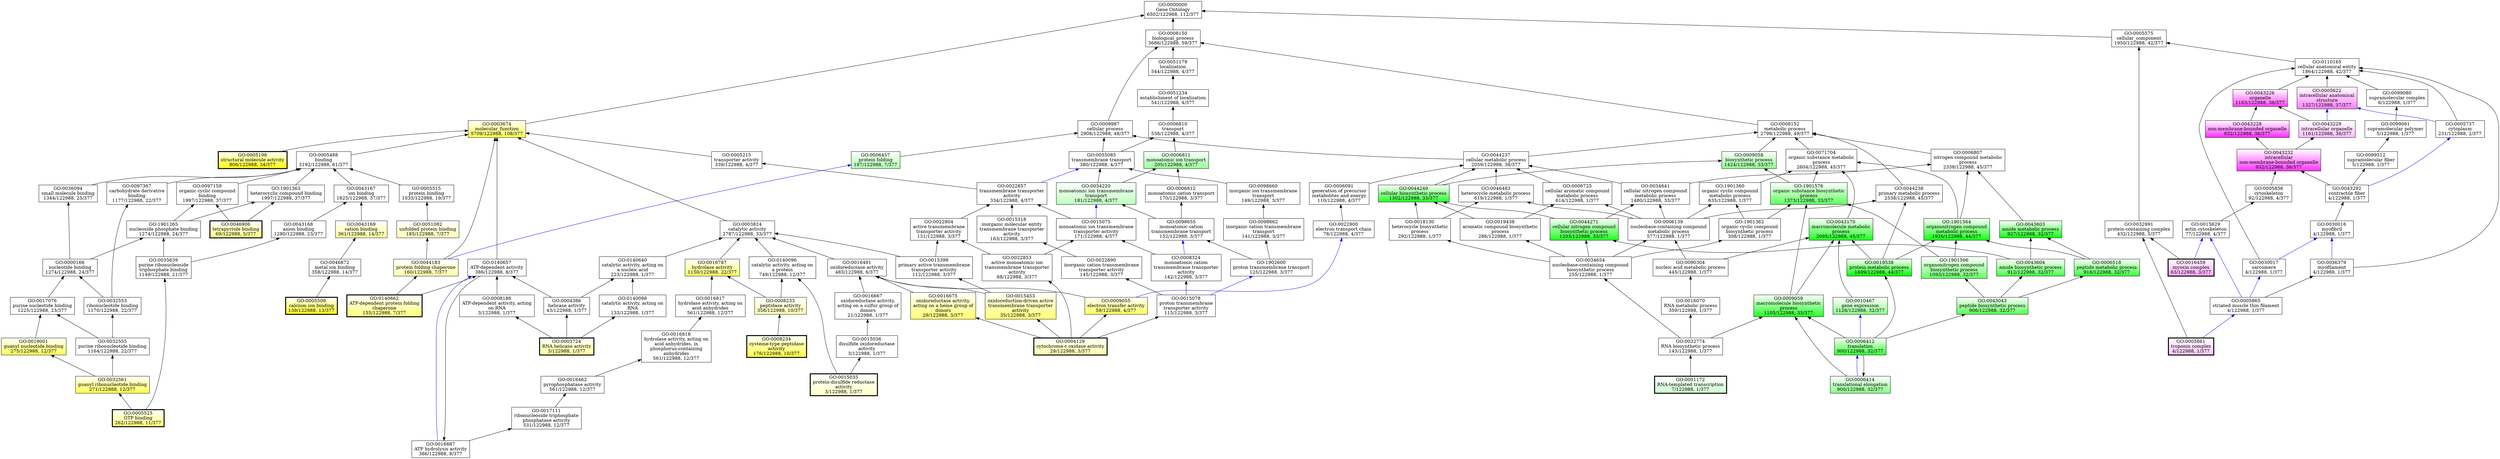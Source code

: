 /* Generated with Ontologizer 2.1 build 20160628-1269 */
digraph G {nodesep=0.4;
GO_0000000[shape="box",label="GO:0000000\nGene Ontology\n6502/122988, 112/377"];
GO_0009987[shape="box",label="GO:0009987\ncellular process\n2908/122988, 48/377"];
GO_0032774[shape="box",label="GO:0032774\nRNA biosynthetic process\n143/122988, 1/377"];
GO_0099081[shape="box",label="GO:0099081\nsupramolecular polymer\n5/122988, 1/377"];
GO_0099080[shape="box",label="GO:0099080\nsupramolecular complex\n6/122988, 1/377"];
GO_0006412[shape="box",label="GO:0006412\ntranslation\n900/122988, 32/377",gradientangle=270,style="filled",fillcolor="white:0.333333,0.812766,1.000000"];
GO_0015629[shape="box",label="GO:0015629\nactin cytoskeleton\n77/122988, 4/377"];
GO_0006414[shape="box",label="GO:0006414\ntranslational elongation\n900/122988, 32/377",gradientangle=270,style="filled",fillcolor="white:0.333333,0.472340,1.000000"];
GO_0022804[shape="box",label="GO:0022804\nactive transmembrane\ntransporter activity\n131/122988, 3/377"];
GO_1901576[shape="box",label="GO:1901576\norganic substance biosynthetic\nprocess\n1373/122988, 33/377",gradientangle=270,style="filled",fillcolor="white:0.333333,0.625532,1.000000"];
GO_1902600[shape="box",label="GO:1902600\nproton transmembrane transport\n125/122988, 3/377"];
GO_0046872[shape="box",label="GO:0046872\nmetal ion binding\n358/122988, 14/377"];
GO_0071704[shape="box",label="GO:0071704\norganic substance metabolic\nprocess\n2604/122988, 45/377"];
GO_0036379[shape="box",label="GO:0036379\nmyofilament\n4/122988, 1/377"];
GO_0016667[shape="box",label="GO:0016667\noxidoreductase activity,\nacting on a sulfur group of\ndonors\n21/122988, 1/377"];
GO_0043292[shape="box",label="GO:0043292\ncontractile fiber\n4/122988, 1/377"];
GO_0004129[shape="box",label="GO:0004129\ncytochrome-c oxidase activity\n29/122988, 3/377",gradientangle=270,style="filled,setlinewidth(3)",fillcolor="white:0.166667,0.353191,1.000000"];
GO_0004386[shape="box",label="GO:0004386\nhelicase activity\n43/122988, 1/377"];
GO_0051234[shape="box",label="GO:0051234\nestablishment of localization\n541/122988, 4/377"];
GO_0043043[shape="box",label="GO:0043043\npeptide biosynthetic process\n906/122988, 32/377",gradientangle=270,style="filled",fillcolor="white:0.333333,0.659574,1.000000"];
GO_0016675[shape="box",label="GO:0016675\noxidoreductase activity,\nacting on a heme group of\ndonors\n29/122988, 3/377",gradientangle=270,style="filled",fillcolor="white:0.166667,0.574468,1.000000"];
GO_0015399[shape="box",label="GO:0015399\nprimary active transmembrane\ntransporter activity\n112/122988, 3/377"];
GO_0032553[shape="box",label="GO:0032553\nribonucleotide binding\n1170/122988, 22/377"];
GO_0008233[shape="box",label="GO:0008233\npeptidase activity\n358/122988, 10/377",gradientangle=270,style="filled",fillcolor="white:0.166667,0.302128,1.000000"];
GO_0008234[shape="box",label="GO:0008234\ncysteine-type peptidase\nactivity\n176/122988, 10/377",gradientangle=270,style="filled,setlinewidth(3)",fillcolor="white:0.166667,0.761702,1.000000"];
GO_0032555[shape="box",label="GO:0032555\npurine ribonucleotide binding\n1164/122988, 22/377"];
GO_1901360[shape="box",label="GO:1901360\norganic cyclic compound\nmetabolic process\n635/122988, 1/377"];
GO_0055085[shape="box",label="GO:0055085\ntransmembrane transport\n380/122988, 4/377"];
GO_1901363[shape="box",label="GO:1901363\nheterocyclic compound binding\n1997/122988, 37/377"];
GO_1901362[shape="box",label="GO:1901362\norganic cyclic compound\nbiosynthetic process\n308/122988, 1/377"];
GO_0032561[shape="box",label="GO:0032561\nguanyl ribonucleotide binding\n271/122988, 12/377",gradientangle=270,style="filled",fillcolor="white:0.166667,0.710638,1.000000"];
GO_0035639[shape="box",label="GO:0035639\npurine ribonucleoside\ntriphosphate binding\n1149/122988, 21/377"];
GO_0019001[shape="box",label="GO:0019001\nguanyl nucleotide binding\n275/122988, 12/377",gradientangle=270,style="filled",fillcolor="white:0.166667,0.676596,1.000000"];
GO_0006457[shape="box",label="GO:0006457\nprotein folding\n187/122988, 7/377",gradientangle=270,style="filled",fillcolor="white:0.333333,0.319149,1.000000"];
GO_0046906[shape="box",label="GO:0046906\ntetrapyrrole binding\n69/122988, 5/377",gradientangle=270,style="filled,setlinewidth(3)",fillcolor="white:0.166667,0.489362,1.000000"];
GO_0140098[shape="box",label="GO:0140098\ncatalytic activity, acting on\nRNA\n133/122988, 1/377"];
GO_0030016[shape="box",label="GO:0030016\nmyofibril\n4/122988, 1/377"];
GO_0030017[shape="box",label="GO:0030017\nsarcomere\n4/122988, 1/377"];
GO_0140096[shape="box",label="GO:0140096\ncatalytic activity, acting on\na protein\n749/122988, 12/377"];
GO_0006725[shape="box",label="GO:0006725\ncellular aromatic compound\nmetabolic process\n614/122988, 1/377"];
GO_0022853[shape="box",label="GO:0022853\nactive monoatomic ion\ntransmembrane transporter\nactivity\n68/122988, 3/377"];
GO_0022857[shape="box",label="GO:0022857\ntransmembrane transporter\nactivity\n334/122988, 4/377"];
GO_0016459[shape="box",label="GO:0016459\nmyosin complex\n63/122988, 3/377",gradientangle=270,style="filled,setlinewidth(3)",fillcolor="white:0.833333,0.370213,1.000000"];
GO_0016462[shape="box",label="GO:0016462\npyrophosphatase activity\n561/122988, 12/377"];
GO_0005198[shape="box",label="GO:0005198\nstructural molecule activity\n806/122988, 34/377",gradientangle=270,style="filled,setlinewidth(3)",fillcolor="white:0.166667,0.965957,1.000000"];
GO_0034641[shape="box",label="GO:0034641\ncellular nitrogen compound\nmetabolic process\n1480/122988, 33/377"];
GO_0019538[shape="box",label="GO:0019538\nprotein metabolic process\n1699/122988, 44/377",gradientangle=270,style="filled",fillcolor="white:0.333333,0.982979,1.000000"];
GO_0043603[shape="box",label="GO:0043603\namide metabolic process\n927/122988, 32/377",gradientangle=270,style="filled",fillcolor="white:0.333333,0.948936,1.000000"];
GO_0110165[shape="box",label="GO:0110165\ncellular anatomical entity\n1864/122988, 42/377"];
GO_0043604[shape="box",label="GO:0043604\namide biosynthetic process\n912/122988, 32/377",gradientangle=270,style="filled",fillcolor="white:0.333333,0.727660,1.000000"];
GO_0097367[shape="box",label="GO:0097367\ncarbohydrate derivative\nbinding\n1177/122988, 22/377"];
GO_0003674[shape="box",label="GO:0003674\nmolecular_function\n5709/122988, 108/377",gradientangle=270,style="filled",fillcolor="white:0.166667,0.693617,1.000000"];
GO_0015453[shape="box",label="GO:0015453\noxidoreduction-driven active\ntransmembrane transporter\nactivity\n35/122988, 3/377",gradientangle=270,style="filled",fillcolor="white:0.166667,0.557447,1.000000"];
GO_0034654[shape="box",label="GO:0034654\nnucleobase-containing compound\nbiosynthetic process\n255/122988, 1/377"];
GO_0098655[shape="box",label="GO:0098655\nmonoatomic cation\ntransmembrane transport\n152/122988, 3/377"];
GO_0005215[shape="box",label="GO:0005215\ntransporter activity\n339/122988, 4/377"];
GO_0009055[shape="box",label="GO:0009055\nelectron transfer activity\n59/122988, 4/377",gradientangle=270,style="filled",fillcolor="white:0.166667,0.642553,1.000000"];
GO_0009058[shape="box",label="GO:0009058\nbiosynthetic process\n1424/122988, 33/377",gradientangle=270,style="filled",fillcolor="white:0.333333,0.438298,1.000000"];
GO_0140640[shape="box",label="GO:0140640\ncatalytic activity, acting on\na nucleic acid\n223/122988, 1/377"];
GO_0009059[shape="box",label="GO:0009059\nmacromolecule biosynthetic\nprocess\n1105/122988, 33/377",gradientangle=270,style="filled",fillcolor="white:0.333333,0.863830,1.000000"];
GO_0098660[shape="box",label="GO:0098660\ninorganic ion transmembrane\ntransport\n149/122988, 3/377"];
GO_0098662[shape="box",label="GO:0098662\ninorganic cation transmembrane\ntransport\n141/122988, 3/377"];
GO_0005737[shape="box",label="GO:0005737\ncytoplasm\n231/122988, 2/377"];
GO_0022890[shape="box",label="GO:0022890\ninorganic cation transmembrane\ntransporter activity\n145/122988, 3/377"];
GO_0016491[shape="box",label="GO:0016491\noxidoreductase activity\n483/122988, 6/377"];
GO_0005488[shape="box",label="GO:0005488\nbinding\n3192/122988, 61/377"];
GO_0140657[shape="box",label="GO:0140657\nATP-dependent activity\n386/122988, 8/377"];
GO_0022900[shape="box",label="GO:0022900\nelectron transport chain\n78/122988, 4/377"];
GO_0140662[shape="box",label="GO:0140662\nATP-dependent protein folding\nchaperone\n155/122988, 7/377",gradientangle=270,style="filled,setlinewidth(3)",fillcolor="white:0.166667,0.523404,1.000000"];
GO_0006518[shape="box",label="GO:0006518\npeptide metabolic process\n916/122988, 32/377",gradientangle=270,style="filled",fillcolor="white:0.333333,0.778723,1.000000"];
GO_0008324[shape="box",label="GO:0008324\nmonoatomic cation\ntransmembrane transporter\nactivity\n142/122988, 3/377"];
GO_0005509[shape="box",label="GO:0005509\ncalcium ion binding\n139/122988, 13/377",gradientangle=270,style="filled,setlinewidth(3)",fillcolor="white:0.166667,0.914894,1.000000"];
GO_0097159[shape="box",label="GO:0097159\norganic cyclic compound\nbinding\n1997/122988, 37/377"];
GO_0051082[shape="box",label="GO:0051082\nunfolded protein binding\n185/122988, 7/377",gradientangle=270,style="filled",fillcolor="white:0.166667,0.285106,1.000000"];
GO_0005515[shape="box",label="GO:0005515\nprotein binding\n1033/122988, 19/377"];
GO_0003724[shape="box",label="GO:0003724\nRNA helicase activity\n3/122988, 1/377",gradientangle=270,style="filled,setlinewidth(3)",fillcolor="white:0.166667,0.421277,1.000000"];
GO_0016787[shape="box",label="GO:0016787\nhydrolase activity\n1150/122988, 22/377",gradientangle=270,style="filled",fillcolor="white:0.166667,0.608511,1.000000"];
GO_0046483[shape="box",label="GO:0046483\nheterocycle metabolic process\n619/122988, 1/377"];
GO_0001172[shape="box",label="GO:0001172\nRNA-templated transcription\n7/122988, 1/377",gradientangle=270,style="filled,setlinewidth(3)",fillcolor="white:0.333333,0.200000,1.000000"];
GO_0005525[shape="box",label="GO:0005525\nGTP binding\n262/122988, 11/377",gradientangle=270,style="filled,setlinewidth(3)",fillcolor="white:0.166667,0.540426,1.000000"];
GO_0006807[shape="box",label="GO:0006807\nnitrogen compound metabolic\nprocess\n2338/122988, 45/377"];
GO_0044183[shape="box",label="GO:0044183\nprotein folding chaperone\n160/122988, 7/377",gradientangle=270,style="filled",fillcolor="white:0.166667,0.336170,1.000000"];
GO_0006810[shape="box",label="GO:0006810\ntransport\n538/122988, 4/377"];
GO_0006811[shape="box",label="GO:0006811\nmonoatomic ion transport\n205/122988, 4/377",gradientangle=270,style="filled",fillcolor="white:0.333333,0.404255,1.000000"];
GO_0006812[shape="box",label="GO:0006812\nmonoatomic cation transport\n170/122988, 3/377"];
GO_0043167[shape="box",label="GO:0043167\nion binding\n1625/122988, 37/377"];
GO_0043168[shape="box",label="GO:0043168\nanion binding\n1280/122988, 23/377"];
GO_0043169[shape="box",label="GO:0043169\ncation binding\n361/122988, 14/377",gradientangle=270,style="filled",fillcolor="white:0.166667,0.387234,1.000000"];
GO_0043170[shape="box",label="GO:0043170\nmacromolecule metabolic\nprocess\n2095/122988, 45/377",gradientangle=270,style="filled",fillcolor="white:0.333333,0.897872,1.000000"];
GO_0000166[shape="box",label="GO:0000166\nnucleotide binding\n1274/122988, 24/377"];
GO_0034220[shape="box",label="GO:0034220\nmonoatomic ion transmembrane\ntransport\n181/122988, 4/377",gradientangle=270,style="filled",fillcolor="white:0.333333,0.251064,1.000000"];
GO_0016817[shape="box",label="GO:0016817\nhydrolase activity, acting on\nacid anhydrides\n561/122988, 12/377"];
GO_0016818[shape="box",label="GO:0016818\nhydrolase activity, acting on\nacid anhydrides, in\nphosphorus-containing\nanhydrides\n561/122988, 12/377"];
GO_0017076[shape="box",label="GO:0017076\npurine nucleotide binding\n1225/122988, 23/377"];
GO_0099512[shape="box",label="GO:0099512\nsupramolecular fiber\n5/122988, 1/377"];
GO_0015035[shape="box",label="GO:0015035\nprotein-disulfide reductase\nactivity\n3/122988, 1/377",gradientangle=270,style="filled,setlinewidth(3)",fillcolor="white:0.166667,0.217021,1.000000"];
GO_0015036[shape="box",label="GO:0015036\ndisulfide oxidoreductase\nactivity\n3/122988, 1/377"];
GO_0090304[shape="box",label="GO:0090304\nnucleic acid metabolic process\n445/122988, 1/377"];
GO_0016070[shape="box",label="GO:0016070\nRNA metabolic process\n359/122988, 1/377"];
GO_0005575[shape="box",label="GO:0005575\ncellular_component\n1950/122988, 42/377"];
GO_0006091[shape="box",label="GO:0006091\ngeneration of precursor\nmetabolites and energy\n110/122988, 4/377"];
GO_1901265[shape="box",label="GO:1901265\nnucleoside phosphate binding\n1274/122988, 24/377"];
GO_0044237[shape="box",label="GO:0044237\ncellular metabolic process\n2059/122988, 38/377"];
GO_0044238[shape="box",label="GO:0044238\nprimary metabolic process\n2538/122988, 45/377"];
GO_0018130[shape="box",label="GO:0018130\nheterocycle biosynthetic\nprocess\n292/122988, 1/377"];
GO_0008150[shape="box",label="GO:0008150\nbiological_process\n3686/122988, 59/377"];
GO_0015318[shape="box",label="GO:0015318\ninorganic molecular entity\ntransmembrane transporter\nactivity\n163/122988, 3/377"];
GO_0017111[shape="box",label="GO:0017111\nribonucleoside triphosphate\nphosphatase activity\n531/122988, 12/377"];
GO_0008152[shape="box",label="GO:0008152\nmetabolic process\n2798/122988, 49/377"];
GO_0044249[shape="box",label="GO:0044249\ncellular biosynthetic process\n1302/122988, 33/377",gradientangle=270,style="filled",fillcolor="white:0.333333,0.846808,1.000000"];
GO_0043226[shape="box",label="GO:0043226\norganelle\n1163/122988, 36/377",gradientangle=270,style="filled",fillcolor="white:0.833333,0.744681,1.000000"];
GO_0043228[shape="box",label="GO:0043228\nnon-membrane-bounded organelle\n932/122988, 36/377",gradientangle=270,style="filled",fillcolor="white:0.833333,0.829787,1.000000"];
GO_0043229[shape="box",label="GO:0043229\nintracellular organelle\n1161/122988, 36/377",gradientangle=270,style="filled",fillcolor="white:0.833333,0.268085,1.000000"];
GO_0032991[shape="box",label="GO:0032991\nprotein-containing complex\n432/122988, 5/377"];
GO_0005856[shape="box",label="GO:0005856\ncytoskeleton\n92/122988, 4/377"];
GO_0043232[shape="box",label="GO:0043232\nintracellular\nnon-membrane-bounded organelle\n932/122988, 36/377",gradientangle=270,style="filled",fillcolor="white:0.833333,0.795745,1.000000"];
GO_1901564[shape="box",label="GO:1901564\norganonitrogen compound\nmetabolic process\n1926/122988, 44/377",gradientangle=270,style="filled",fillcolor="white:0.333333,0.931915,1.000000"];
GO_0010467[shape="box",label="GO:0010467\ngene expression\n1128/122988, 32/377",gradientangle=270,style="filled",fillcolor="white:0.333333,0.455319,1.000000"];
GO_1901566[shape="box",label="GO:1901566\norganonitrogen compound\nbiosynthetic process\n1093/122988, 32/377",gradientangle=270,style="filled",fillcolor="white:0.333333,0.591489,1.000000"];
GO_0015075[shape="box",label="GO:0015075\nmonoatomic ion transmembrane\ntransporter activity\n171/122988, 4/377"];
GO_0005861[shape="box",label="GO:0005861\ntroponin complex\n4/122988, 1/377",gradientangle=270,style="filled,setlinewidth(3)",fillcolor="white:0.833333,0.234043,1.000000"];
GO_0015078[shape="box",label="GO:0015078\nproton transmembrane\ntransporter activity\n115/122988, 3/377"];
GO_0005865[shape="box",label="GO:0005865\nstriated muscle thin filament\n4/122988, 1/377"];
GO_0051179[shape="box",label="GO:0051179\nlocalization\n544/122988, 4/377"];
GO_0019438[shape="box",label="GO:0019438\naromatic compound biosynthetic\nprocess\n286/122988, 1/377"];
GO_0044271[shape="box",label="GO:0044271\ncellular nitrogen compound\nbiosynthetic process\n1203/122988, 33/377",gradientangle=270,style="filled",fillcolor="white:0.333333,0.880851,1.000000"];
GO_0003824[shape="box",label="GO:0003824\ncatalytic activity\n2787/122988, 33/377"];
GO_0005622[shape="box",label="GO:0005622\nintracellular anatomical\nstructure\n1327/122988, 37/377",gradientangle=270,style="filled",fillcolor="white:0.833333,0.506383,1.000000"];
GO_0016887[shape="box",label="GO:0016887\nATP hydrolysis activity\n386/122988, 8/377"];
GO_0008186[shape="box",label="GO:0008186\nATP-dependent activity, acting\non RNA\n3/122988, 1/377"];
GO_0006139[shape="box",label="GO:0006139\nnucleobase-containing compound\nmetabolic process\n577/122988, 1/377"];
GO_0036094[shape="box",label="GO:0036094\nsmall molecule binding\n1344/122988, 25/377"];
GO_0000000 -> GO_0003674[color=black,dir="back",tooltip="molecular_function  Gene Ontology"];

GO_0000000 -> GO_0005575[color=black,dir="back",tooltip="cellular_component  Gene Ontology"];

GO_0000000 -> GO_0008150[color=black,dir="back",tooltip="biological_process  Gene Ontology"];

GO_0009987 -> GO_0006457[color=black,dir="back",tooltip="protein folding is a cellular process"];

GO_0009987 -> GO_0044237[color=black,dir="back",tooltip="cellular metabolic process is a cellular process"];

GO_0009987 -> GO_0055085[color=black,dir="back",tooltip="transmembrane transport is a cellular process"];

GO_0032774 -> GO_0001172[color=black,dir="back",tooltip="RNA-templated transcription is a RNA biosynthetic process"];

GO_0099081 -> GO_0099512[color=black,dir="back",tooltip="supramolecular fiber is a supramolecular polymer"];

GO_0099080 -> GO_0099081[color=black,dir="back",tooltip="supramolecular polymer is a supramolecular complex"];

GO_0006412 -> GO_0006414[color=blue,dir="back",tooltip="translational elongation is part of translation"];

GO_0015629 -> GO_0005865[color=blue,dir="back",tooltip="striated muscle thin filament is part of actin cytoskeleton"];

GO_0015629 -> GO_0016459[color=blue,dir="back",tooltip="myosin complex is part of actin cytoskeleton"];

GO_0006414 -> GO_0006412[color=black,dir="back",tooltip="translation  translational elongation"];

GO_0022804 -> GO_0015399[color=black,dir="back",tooltip="primary active transmembrane transporter activity is a active transmembrane transporter activity"];

GO_0022804 -> GO_0022853[color=black,dir="back",tooltip="active monoatomic ion transmembrane transporter activity is a active transmembrane transporter activity"];

GO_1901576 -> GO_1901362[color=black,dir="back",tooltip="organic cyclic compound biosynthetic process is a organic substance biosynthetic process"];

GO_1901576 -> GO_1901566[color=black,dir="back",tooltip="organonitrogen compound biosynthetic process is a organic substance biosynthetic process"];

GO_1901576 -> GO_0009059[color=black,dir="back",tooltip="macromolecule biosynthetic process is a organic substance biosynthetic process"];

GO_1902600 -> GO_0015078[color=blue,dir="back",tooltip="proton transmembrane transporter activity is part of proton transmembrane transport"];

GO_0046872 -> GO_0005509[color=black,dir="back",tooltip="calcium ion binding is a metal ion binding"];

GO_0071704 -> GO_1901360[color=black,dir="back",tooltip="organic cyclic compound metabolic process is a organic substance metabolic process"];

GO_0071704 -> GO_1901564[color=black,dir="back",tooltip="organonitrogen compound metabolic process is a organic substance metabolic process"];

GO_0071704 -> GO_1901576[color=black,dir="back",tooltip="organic substance biosynthetic process is a organic substance metabolic process"];

GO_0071704 -> GO_0043170[color=black,dir="back",tooltip="macromolecule metabolic process is a organic substance metabolic process"];

GO_0036379 -> GO_0005865[color=black,dir="back",tooltip="striated muscle thin filament is a myofilament"];

GO_0016667 -> GO_0015036[color=black,dir="back",tooltip="disulfide oxidoreductase activity is a oxidoreductase activity, acting on a sulfur group of donors"];

GO_0043292 -> GO_0030016[color=black,dir="back",tooltip="myofibril is a contractile fiber"];

GO_0004386 -> GO_0003724[color=black,dir="back",tooltip="RNA helicase activity is a helicase activity"];

GO_0051234 -> GO_0006810[color=black,dir="back",tooltip="transport is a establishment of localization"];

GO_0043043 -> GO_0006412[color=black,dir="back",tooltip="translation is a peptide biosynthetic process"];

GO_0016675 -> GO_0004129[color=black,dir="back",tooltip="cytochrome-c oxidase activity is a oxidoreductase activity, acting on a heme group of donors"];

GO_0015399 -> GO_0015453[color=black,dir="back",tooltip="oxidoreduction-driven active transmembrane transporter activity is a primary active transmembrane transporter activity"];

GO_0032553 -> GO_0032555[color=black,dir="back",tooltip="purine ribonucleotide binding is a ribonucleotide binding"];

GO_0008233 -> GO_0008234[color=black,dir="back",tooltip="cysteine-type peptidase activity is a peptidase activity"];

GO_0032555 -> GO_0032561[color=black,dir="back",tooltip="guanyl ribonucleotide binding is a purine ribonucleotide binding"];

GO_1901360 -> GO_1901362[color=black,dir="back",tooltip="organic cyclic compound biosynthetic process is a organic cyclic compound metabolic process"];

GO_1901360 -> GO_0006139[color=black,dir="back",tooltip="nucleobase-containing compound metabolic process is a organic cyclic compound metabolic process"];

GO_0055085 -> GO_0022857[color=blue,dir="back",tooltip="transmembrane transporter activity is part of transmembrane transport"];

GO_0055085 -> GO_0098660[color=black,dir="back",tooltip="inorganic ion transmembrane transport is a transmembrane transport"];

GO_0055085 -> GO_0034220[color=black,dir="back",tooltip="monoatomic ion transmembrane transport is a transmembrane transport"];

GO_1901363 -> GO_1901265[color=black,dir="back",tooltip="nucleoside phosphate binding is a heterocyclic compound binding"];

GO_1901363 -> GO_0046906[color=black,dir="back",tooltip="tetrapyrrole binding is a heterocyclic compound binding"];

GO_1901362 -> GO_0034654[color=black,dir="back",tooltip="nucleobase-containing compound biosynthetic process is a organic cyclic compound biosynthetic process"];

GO_0032561 -> GO_0005525[color=black,dir="back",tooltip="GTP binding is a guanyl ribonucleotide binding"];

GO_0035639 -> GO_0005525[color=black,dir="back",tooltip="GTP binding is a purine ribonucleoside triphosphate binding"];

GO_0019001 -> GO_0032561[color=black,dir="back",tooltip="guanyl ribonucleotide binding is a guanyl nucleotide binding"];

GO_0006457 -> GO_0044183[color=blue,dir="back",tooltip="protein folding chaperone is part of protein folding"];

GO_0140098 -> GO_0003724[color=black,dir="back",tooltip="RNA helicase activity is a catalytic activity, acting on RNA"];

GO_0030016 -> GO_0030017[color=blue,dir="back",tooltip="sarcomere is part of myofibril"];

GO_0030016 -> GO_0036379[color=blue,dir="back",tooltip="myofilament is part of myofibril"];

GO_0030017 -> GO_0005865[color=blue,dir="back",tooltip="striated muscle thin filament is part of sarcomere"];

GO_0140096 -> GO_0008233[color=black,dir="back",tooltip="peptidase activity is a catalytic activity, acting on a protein"];

GO_0140096 -> GO_0015035[color=black,dir="back",tooltip="protein-disulfide reductase activity is a catalytic activity, acting on a protein"];

GO_0006725 -> GO_0006139[color=black,dir="back",tooltip="nucleobase-containing compound metabolic process is a cellular aromatic compound metabolic process"];

GO_0006725 -> GO_0019438[color=black,dir="back",tooltip="aromatic compound biosynthetic process is a cellular aromatic compound metabolic process"];

GO_0022853 -> GO_0004129[color=black,dir="back",tooltip="cytochrome-c oxidase activity is a active monoatomic ion transmembrane transporter activity"];

GO_0022857 -> GO_0015075[color=black,dir="back",tooltip="monoatomic ion transmembrane transporter activity is a transmembrane transporter activity"];

GO_0022857 -> GO_0015318[color=black,dir="back",tooltip="inorganic molecular entity transmembrane transporter activity is a transmembrane transporter activity"];

GO_0022857 -> GO_0022804[color=black,dir="back",tooltip="active transmembrane transporter activity is a transmembrane transporter activity"];

GO_0016462 -> GO_0017111[color=black,dir="back",tooltip="ribonucleoside triphosphate phosphatase activity is a pyrophosphatase activity"];

GO_0034641 -> GO_0006139[color=black,dir="back",tooltip="nucleobase-containing compound metabolic process is a cellular nitrogen compound metabolic process"];

GO_0034641 -> GO_0044271[color=black,dir="back",tooltip="cellular nitrogen compound biosynthetic process is a cellular nitrogen compound metabolic process"];

GO_0019538 -> GO_0006412[color=black,dir="back",tooltip="translation is a protein metabolic process"];

GO_0043603 -> GO_0006518[color=black,dir="back",tooltip="peptide metabolic process is a amide metabolic process"];

GO_0043603 -> GO_0043604[color=black,dir="back",tooltip="amide biosynthetic process is a amide metabolic process"];

GO_0110165 -> GO_0005622[color=black,dir="back",tooltip="intracellular anatomical structure is a cellular anatomical entity"];

GO_0110165 -> GO_0005737[color=black,dir="back",tooltip="cytoplasm is a cellular anatomical entity"];

GO_0110165 -> GO_0030017[color=black,dir="back",tooltip="sarcomere is a cellular anatomical entity"];

GO_0110165 -> GO_0099080[color=black,dir="back",tooltip="supramolecular complex is a cellular anatomical entity"];

GO_0110165 -> GO_0036379[color=black,dir="back",tooltip="myofilament is a cellular anatomical entity"];

GO_0110165 -> GO_0043226[color=black,dir="back",tooltip="organelle is a cellular anatomical entity"];

GO_0043604 -> GO_0043043[color=black,dir="back",tooltip="peptide biosynthetic process is a amide biosynthetic process"];

GO_0097367 -> GO_0032553[color=black,dir="back",tooltip="ribonucleotide binding is a carbohydrate derivative binding"];

GO_0003674 -> GO_0003824[color=black,dir="back",tooltip="catalytic activity is a molecular_function"];

GO_0003674 -> GO_0005198[color=black,dir="back",tooltip="structural molecule activity is a molecular_function"];

GO_0003674 -> GO_0005215[color=black,dir="back",tooltip="transporter activity is a molecular_function"];

GO_0003674 -> GO_0005488[color=black,dir="back",tooltip="binding is a molecular_function"];

GO_0003674 -> GO_0140657[color=black,dir="back",tooltip="ATP-dependent activity is a molecular_function"];

GO_0003674 -> GO_0044183[color=black,dir="back",tooltip="protein folding chaperone is a molecular_function"];

GO_0015453 -> GO_0004129[color=black,dir="back",tooltip="cytochrome-c oxidase activity is a oxidoreduction-driven active transmembrane transporter activity"];

GO_0034654 -> GO_0032774[color=black,dir="back",tooltip="RNA biosynthetic process is a nucleobase-containing compound biosynthetic process"];

GO_0098655 -> GO_1902600[color=black,dir="back",tooltip="proton transmembrane transport is a monoatomic cation transmembrane transport"];

GO_0098655 -> GO_0008324[color=blue,dir="back",tooltip="monoatomic cation transmembrane transporter activity is part of monoatomic cation transmembrane transport"];

GO_0005215 -> GO_0022857[color=black,dir="back",tooltip="transmembrane transporter activity is a transporter activity"];

GO_0009055 -> GO_0004129[color=black,dir="back",tooltip="cytochrome-c oxidase activity is a electron transfer activity"];

GO_0009058 -> GO_1901576[color=black,dir="back",tooltip="organic substance biosynthetic process is a biosynthetic process"];

GO_0009058 -> GO_0044249[color=black,dir="back",tooltip="cellular biosynthetic process is a biosynthetic process"];

GO_0140640 -> GO_0004386[color=black,dir="back",tooltip="helicase activity is a catalytic activity, acting on a nucleic acid"];

GO_0140640 -> GO_0140098[color=black,dir="back",tooltip="catalytic activity, acting on RNA is a catalytic activity, acting on a nucleic acid"];

GO_0009059 -> GO_0006412[color=black,dir="back",tooltip="translation is a macromolecule biosynthetic process"];

GO_0009059 -> GO_0006414[color=black,dir="back",tooltip="translational elongation is a macromolecule biosynthetic process"];

GO_0009059 -> GO_0032774[color=black,dir="back",tooltip="RNA biosynthetic process is a macromolecule biosynthetic process"];

GO_0098660 -> GO_0098662[color=black,dir="back",tooltip="inorganic cation transmembrane transport is a inorganic ion transmembrane transport"];

GO_0098662 -> GO_1902600[color=black,dir="back",tooltip="proton transmembrane transport is a inorganic cation transmembrane transport"];

GO_0005737 -> GO_0043292[color=blue,dir="back",tooltip="contractile fiber is part of cytoplasm"];

GO_0022890 -> GO_0015078[color=black,dir="back",tooltip="proton transmembrane transporter activity is a inorganic cation transmembrane transporter activity"];

GO_0016491 -> GO_0009055[color=black,dir="back",tooltip="electron transfer activity is a oxidoreductase activity"];

GO_0016491 -> GO_0015453[color=black,dir="back",tooltip="oxidoreduction-driven active transmembrane transporter activity  oxidoreductase activity"];

GO_0016491 -> GO_0016667[color=black,dir="back",tooltip="oxidoreductase activity, acting on a sulfur group of donors is a oxidoreductase activity"];

GO_0016491 -> GO_0016675[color=black,dir="back",tooltip="oxidoreductase activity, acting on a heme group of donors is a oxidoreductase activity"];

GO_0005488 -> GO_1901363[color=black,dir="back",tooltip="heterocyclic compound binding is a binding"];

GO_0005488 -> GO_0005515[color=black,dir="back",tooltip="protein binding is a binding"];

GO_0005488 -> GO_0097159[color=black,dir="back",tooltip="organic cyclic compound binding is a binding"];

GO_0005488 -> GO_0097367[color=black,dir="back",tooltip="carbohydrate derivative binding is a binding"];

GO_0005488 -> GO_0036094[color=black,dir="back",tooltip="small molecule binding is a binding"];

GO_0005488 -> GO_0043167[color=black,dir="back",tooltip="ion binding is a binding"];

GO_0140657 -> GO_0004386[color=black,dir="back",tooltip="helicase activity is a ATP-dependent activity"];

GO_0140657 -> GO_0008186[color=black,dir="back",tooltip="ATP-dependent activity, acting on RNA is a ATP-dependent activity"];

GO_0140657 -> GO_0140662[color=black,dir="back",tooltip="ATP-dependent protein folding chaperone is a ATP-dependent activity"];

GO_0140657 -> GO_0016887[color=blue,dir="back",tooltip="ATP hydrolysis activity is part of ATP-dependent activity"];

GO_0022900 -> GO_0009055[color=blue,dir="back",tooltip="electron transfer activity is part of electron transport chain"];

GO_0006518 -> GO_0043043[color=black,dir="back",tooltip="peptide biosynthetic process is a peptide metabolic process"];

GO_0008324 -> GO_0015078[color=black,dir="back",tooltip="proton transmembrane transporter activity is a monoatomic cation transmembrane transporter activity"];

GO_0097159 -> GO_1901265[color=black,dir="back",tooltip="nucleoside phosphate binding is a organic cyclic compound binding"];

GO_0097159 -> GO_0046906[color=black,dir="back",tooltip="tetrapyrrole binding is a organic cyclic compound binding"];

GO_0051082 -> GO_0044183[color=black,dir="back",tooltip="protein folding chaperone  unfolded protein binding"];

GO_0005515 -> GO_0051082[color=black,dir="back",tooltip="unfolded protein binding is a protein binding"];

GO_0016787 -> GO_0008233[color=black,dir="back",tooltip="peptidase activity is a hydrolase activity"];

GO_0016787 -> GO_0016817[color=black,dir="back",tooltip="hydrolase activity, acting on acid anhydrides is a hydrolase activity"];

GO_0046483 -> GO_0006139[color=black,dir="back",tooltip="nucleobase-containing compound metabolic process is a heterocycle metabolic process"];

GO_0046483 -> GO_0018130[color=black,dir="back",tooltip="heterocycle biosynthetic process is a heterocycle metabolic process"];

GO_0006807 -> GO_1901564[color=black,dir="back",tooltip="organonitrogen compound metabolic process is a nitrogen compound metabolic process"];

GO_0006807 -> GO_0034641[color=black,dir="back",tooltip="cellular nitrogen compound metabolic process is a nitrogen compound metabolic process"];

GO_0006807 -> GO_0043603[color=black,dir="back",tooltip="amide metabolic process is a nitrogen compound metabolic process"];

GO_0044183 -> GO_0140662[color=black,dir="back",tooltip="ATP-dependent protein folding chaperone is a protein folding chaperone"];

GO_0006810 -> GO_0006811[color=black,dir="back",tooltip="monoatomic ion transport is a transport"];

GO_0006810 -> GO_0055085[color=black,dir="back",tooltip="transmembrane transport is a transport"];

GO_0006811 -> GO_0006812[color=black,dir="back",tooltip="monoatomic cation transport is a monoatomic ion transport"];

GO_0006811 -> GO_0034220[color=black,dir="back",tooltip="monoatomic ion transmembrane transport is a monoatomic ion transport"];

GO_0006812 -> GO_0098655[color=black,dir="back",tooltip="monoatomic cation transmembrane transport is a monoatomic cation transport"];

GO_0043167 -> GO_0043168[color=black,dir="back",tooltip="anion binding is a ion binding"];

GO_0043167 -> GO_0043169[color=black,dir="back",tooltip="cation binding is a ion binding"];

GO_0043168 -> GO_0035639[color=black,dir="back",tooltip="purine ribonucleoside triphosphate binding is a anion binding"];

GO_0043169 -> GO_0046872[color=black,dir="back",tooltip="metal ion binding is a cation binding"];

GO_0043170 -> GO_0009059[color=black,dir="back",tooltip="macromolecule biosynthetic process is a macromolecule metabolic process"];

GO_0043170 -> GO_0010467[color=black,dir="back",tooltip="gene expression is a macromolecule metabolic process"];

GO_0043170 -> GO_0019538[color=black,dir="back",tooltip="protein metabolic process is a macromolecule metabolic process"];

GO_0043170 -> GO_0090304[color=black,dir="back",tooltip="nucleic acid metabolic process is a macromolecule metabolic process"];

GO_0000166 -> GO_0017076[color=black,dir="back",tooltip="purine nucleotide binding is a nucleotide binding"];

GO_0000166 -> GO_0032553[color=black,dir="back",tooltip="ribonucleotide binding is a nucleotide binding"];

GO_0034220 -> GO_0015075[color=blue,dir="back",tooltip="monoatomic ion transmembrane transporter activity is part of monoatomic ion transmembrane transport"];

GO_0034220 -> GO_0098655[color=black,dir="back",tooltip="monoatomic cation transmembrane transport is a monoatomic ion transmembrane transport"];

GO_0016817 -> GO_0016818[color=black,dir="back",tooltip="hydrolase activity, acting on acid anhydrides, in phosphorus-containing anhydrides is a hydrolase activity, acting on acid anhydrides"];

GO_0016818 -> GO_0016462[color=black,dir="back",tooltip="pyrophosphatase activity is a hydrolase activity, acting on acid anhydrides, in phosphorus-containing anhydrides"];

GO_0017076 -> GO_0019001[color=black,dir="back",tooltip="guanyl nucleotide binding is a purine nucleotide binding"];

GO_0017076 -> GO_0032555[color=black,dir="back",tooltip="purine ribonucleotide binding is a purine nucleotide binding"];

GO_0099512 -> GO_0043292[color=black,dir="back",tooltip="contractile fiber is a supramolecular fiber"];

GO_0015036 -> GO_0015035[color=black,dir="back",tooltip="protein-disulfide reductase activity is a disulfide oxidoreductase activity"];

GO_0090304 -> GO_0016070[color=black,dir="back",tooltip="RNA metabolic process is a nucleic acid metabolic process"];

GO_0016070 -> GO_0032774[color=black,dir="back",tooltip="RNA biosynthetic process is a RNA metabolic process"];

GO_0005575 -> GO_0032991[color=black,dir="back",tooltip="protein-containing complex is a cellular_component"];

GO_0005575 -> GO_0110165[color=black,dir="back",tooltip="cellular anatomical entity is a cellular_component"];

GO_0006091 -> GO_0022900[color=black,dir="back",tooltip="electron transport chain is a generation of precursor metabolites and energy"];

GO_1901265 -> GO_0000166[color=black,dir="back",tooltip="nucleotide binding is a nucleoside phosphate binding"];

GO_1901265 -> GO_0035639[color=black,dir="back",tooltip="purine ribonucleoside triphosphate binding is a nucleoside phosphate binding"];

GO_0044237 -> GO_0006091[color=black,dir="back",tooltip="generation of precursor metabolites and energy is a cellular metabolic process"];

GO_0044237 -> GO_0006725[color=black,dir="back",tooltip="cellular aromatic compound metabolic process is a cellular metabolic process"];

GO_0044237 -> GO_0034641[color=black,dir="back",tooltip="cellular nitrogen compound metabolic process is a cellular metabolic process"];

GO_0044237 -> GO_0044249[color=black,dir="back",tooltip="cellular biosynthetic process is a cellular metabolic process"];

GO_0044237 -> GO_0046483[color=black,dir="back",tooltip="heterocycle metabolic process is a cellular metabolic process"];

GO_0044238 -> GO_0006139[color=black,dir="back",tooltip="nucleobase-containing compound metabolic process is a primary metabolic process"];

GO_0044238 -> GO_0019538[color=black,dir="back",tooltip="protein metabolic process is a primary metabolic process"];

GO_0018130 -> GO_0034654[color=black,dir="back",tooltip="nucleobase-containing compound biosynthetic process is a heterocycle biosynthetic process"];

GO_0008150 -> GO_0008152[color=black,dir="back",tooltip="metabolic process is a biological_process"];

GO_0008150 -> GO_0009987[color=black,dir="back",tooltip="cellular process is a biological_process"];

GO_0008150 -> GO_0051179[color=black,dir="back",tooltip="localization is a biological_process"];

GO_0015318 -> GO_0022890[color=black,dir="back",tooltip="inorganic cation transmembrane transporter activity is a inorganic molecular entity transmembrane transporter activity"];

GO_0017111 -> GO_0016887[color=black,dir="back",tooltip="ATP hydrolysis activity is a ribonucleoside triphosphate phosphatase activity"];

GO_0008152 -> GO_0071704[color=black,dir="back",tooltip="organic substance metabolic process is a metabolic process"];

GO_0008152 -> GO_0006807[color=black,dir="back",tooltip="nitrogen compound metabolic process is a metabolic process"];

GO_0008152 -> GO_0009058[color=black,dir="back",tooltip="biosynthetic process is a metabolic process"];

GO_0008152 -> GO_0044237[color=black,dir="back",tooltip="cellular metabolic process is a metabolic process"];

GO_0008152 -> GO_0044238[color=black,dir="back",tooltip="primary metabolic process is a metabolic process"];

GO_0044249 -> GO_0018130[color=black,dir="back",tooltip="heterocycle biosynthetic process is a cellular biosynthetic process"];

GO_0044249 -> GO_0019438[color=black,dir="back",tooltip="aromatic compound biosynthetic process is a cellular biosynthetic process"];

GO_0044249 -> GO_0044271[color=black,dir="back",tooltip="cellular nitrogen compound biosynthetic process is a cellular biosynthetic process"];

GO_0043226 -> GO_0043228[color=black,dir="back",tooltip="non-membrane-bounded organelle is a organelle"];

GO_0043226 -> GO_0043229[color=black,dir="back",tooltip="intracellular organelle is a organelle"];

GO_0043228 -> GO_0043232[color=black,dir="back",tooltip="intracellular non-membrane-bounded organelle is a non-membrane-bounded organelle"];

GO_0043229 -> GO_0043232[color=black,dir="back",tooltip="intracellular non-membrane-bounded organelle is a intracellular organelle"];

GO_0032991 -> GO_0005861[color=black,dir="back",tooltip="troponin complex is a protein-containing complex"];

GO_0032991 -> GO_0016459[color=black,dir="back",tooltip="myosin complex is a protein-containing complex"];

GO_0005856 -> GO_0015629[color=black,dir="back",tooltip="actin cytoskeleton is a cytoskeleton"];

GO_0043232 -> GO_0005856[color=black,dir="back",tooltip="cytoskeleton is a intracellular non-membrane-bounded organelle"];

GO_0043232 -> GO_0043292[color=black,dir="back",tooltip="contractile fiber is a intracellular non-membrane-bounded organelle"];

GO_1901564 -> GO_1901566[color=black,dir="back",tooltip="organonitrogen compound biosynthetic process is a organonitrogen compound metabolic process"];

GO_1901564 -> GO_0006518[color=black,dir="back",tooltip="peptide metabolic process is a organonitrogen compound metabolic process"];

GO_1901564 -> GO_0019538[color=black,dir="back",tooltip="protein metabolic process is a organonitrogen compound metabolic process"];

GO_0010467 -> GO_0006412[color=blue,dir="back",tooltip="translation is part of gene expression"];

GO_1901566 -> GO_0043043[color=black,dir="back",tooltip="peptide biosynthetic process is a organonitrogen compound biosynthetic process"];

GO_0015075 -> GO_0008324[color=black,dir="back",tooltip="monoatomic cation transmembrane transporter activity is a monoatomic ion transmembrane transporter activity"];

GO_0015075 -> GO_0022853[color=black,dir="back",tooltip="active monoatomic ion transmembrane transporter activity is a monoatomic ion transmembrane transporter activity"];

GO_0015078 -> GO_0004129[color=black,dir="back",tooltip="cytochrome-c oxidase activity is a proton transmembrane transporter activity"];

GO_0005865 -> GO_0005861[color=blue,dir="back",tooltip="troponin complex is part of striated muscle thin filament"];

GO_0051179 -> GO_0051234[color=black,dir="back",tooltip="establishment of localization is a localization"];

GO_0019438 -> GO_0034654[color=black,dir="back",tooltip="nucleobase-containing compound biosynthetic process is a aromatic compound biosynthetic process"];

GO_0044271 -> GO_0034654[color=black,dir="back",tooltip="nucleobase-containing compound biosynthetic process is a cellular nitrogen compound biosynthetic process"];

GO_0044271 -> GO_0043604[color=black,dir="back",tooltip="amide biosynthetic process is a cellular nitrogen compound biosynthetic process"];

GO_0003824 -> GO_0140096[color=black,dir="back",tooltip="catalytic activity, acting on a protein is a catalytic activity"];

GO_0003824 -> GO_0140640[color=black,dir="back",tooltip="catalytic activity, acting on a nucleic acid is a catalytic activity"];

GO_0003824 -> GO_0015399[color=black,dir="back",tooltip="primary active transmembrane transporter activity  catalytic activity"];

GO_0003824 -> GO_0016491[color=black,dir="back",tooltip="oxidoreductase activity is a catalytic activity"];

GO_0003824 -> GO_0016787[color=black,dir="back",tooltip="hydrolase activity is a catalytic activity"];

GO_0005622 -> GO_0005737[color=blue,dir="back",tooltip="cytoplasm is part of intracellular anatomical structure"];

GO_0005622 -> GO_0043229[color=blue,dir="back",tooltip="intracellular organelle is part of intracellular anatomical structure"];

GO_0016887 -> GO_0140657[color=black,dir="back",tooltip="ATP-dependent activity  ATP hydrolysis activity"];

GO_0008186 -> GO_0003724[color=black,dir="back",tooltip="RNA helicase activity is a ATP-dependent activity, acting on RNA"];

GO_0006139 -> GO_0090304[color=black,dir="back",tooltip="nucleic acid metabolic process is a nucleobase-containing compound metabolic process"];

GO_0006139 -> GO_0034654[color=black,dir="back",tooltip="nucleobase-containing compound biosynthetic process is a nucleobase-containing compound metabolic process"];

GO_0036094 -> GO_0000166[color=black,dir="back",tooltip="nucleotide binding is a small molecule binding"];

}
